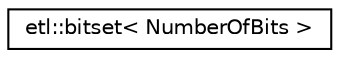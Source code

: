 digraph "Graphical Class Hierarchy"
{
  edge [fontname="Helvetica",fontsize="10",labelfontname="Helvetica",labelfontsize="10"];
  node [fontname="Helvetica",fontsize="10",shape=record];
  rankdir="LR";
  Node0 [label="etl::bitset\< NumberOfBits \>",height=0.2,width=0.4,color="black", fillcolor="white", style="filled",URL="$classetl_1_1bitset.html",tooltip="The class template bitset represents a fixed-size sequence of N bits. Bitsets can be manipulated by s..."];
}
